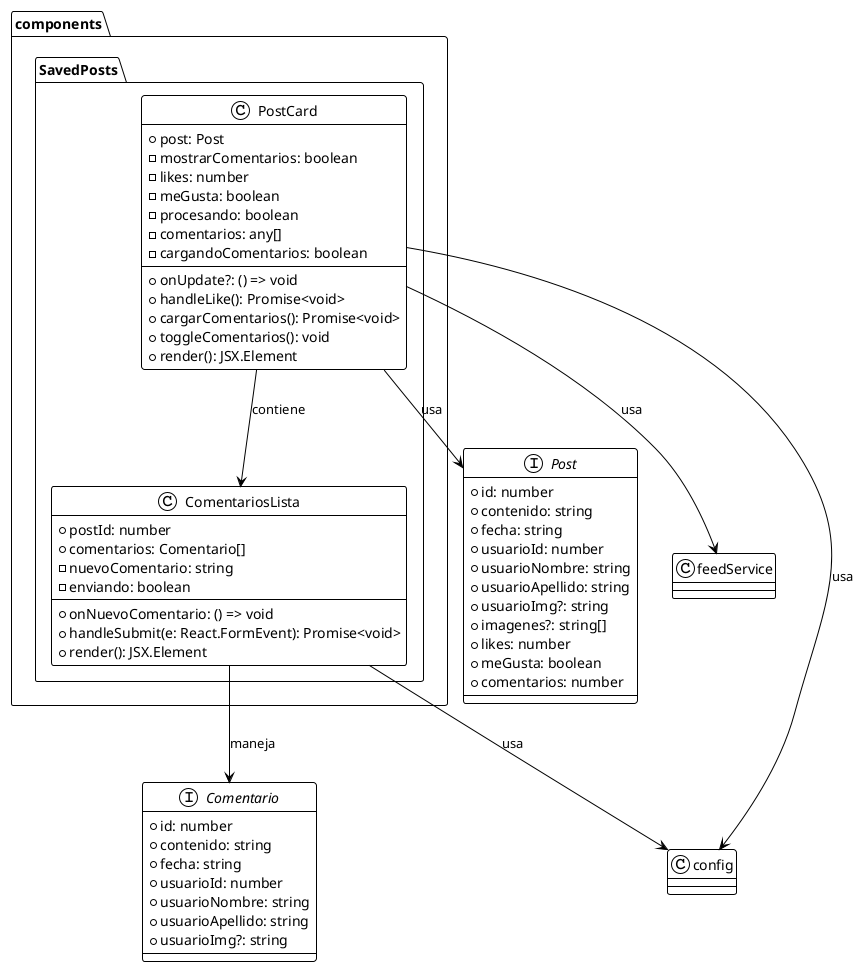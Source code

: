 @startuml SavedPosts
!theme plain
skinparam classStyle rectangle

package "components.SavedPosts" {
    class PostCard {
        +post: Post
        +onUpdate?: () => void
        -mostrarComentarios: boolean
        -likes: number
        -meGusta: boolean
        -procesando: boolean
        -comentarios: any[]
        -cargandoComentarios: boolean
        +handleLike(): Promise<void>
        +cargarComentarios(): Promise<void>
        +toggleComentarios(): void
        +render(): JSX.Element
    }

    class ComentariosLista {
        +postId: number
        +comentarios: Comentario[]
        +onNuevoComentario: () => void
        -nuevoComentario: string
        -enviando: boolean
        +handleSubmit(e: React.FormEvent): Promise<void>
        +render(): JSX.Element
    }
}

' Interfaces
interface Post {
    +id: number
    +contenido: string
    +fecha: string
    +usuarioId: number
    +usuarioNombre: string
    +usuarioApellido: string
    +usuarioImg?: string
    +imagenes?: string[]
    +likes: number
    +meGusta: boolean
    +comentarios: number
}

interface Comentario {
    +id: number
    +contenido: string
    +fecha: string
    +usuarioId: number
    +usuarioNombre: string
    +usuarioApellido: string
    +usuarioImg?: string
}

' Relaciones
PostCard --> Post : usa
PostCard --> ComentariosLista : contiene
ComentariosLista --> Comentario : maneja

' Dependencias
PostCard --> feedService : usa
PostCard --> config : usa
ComentariosLista --> config : usa

@enduml 